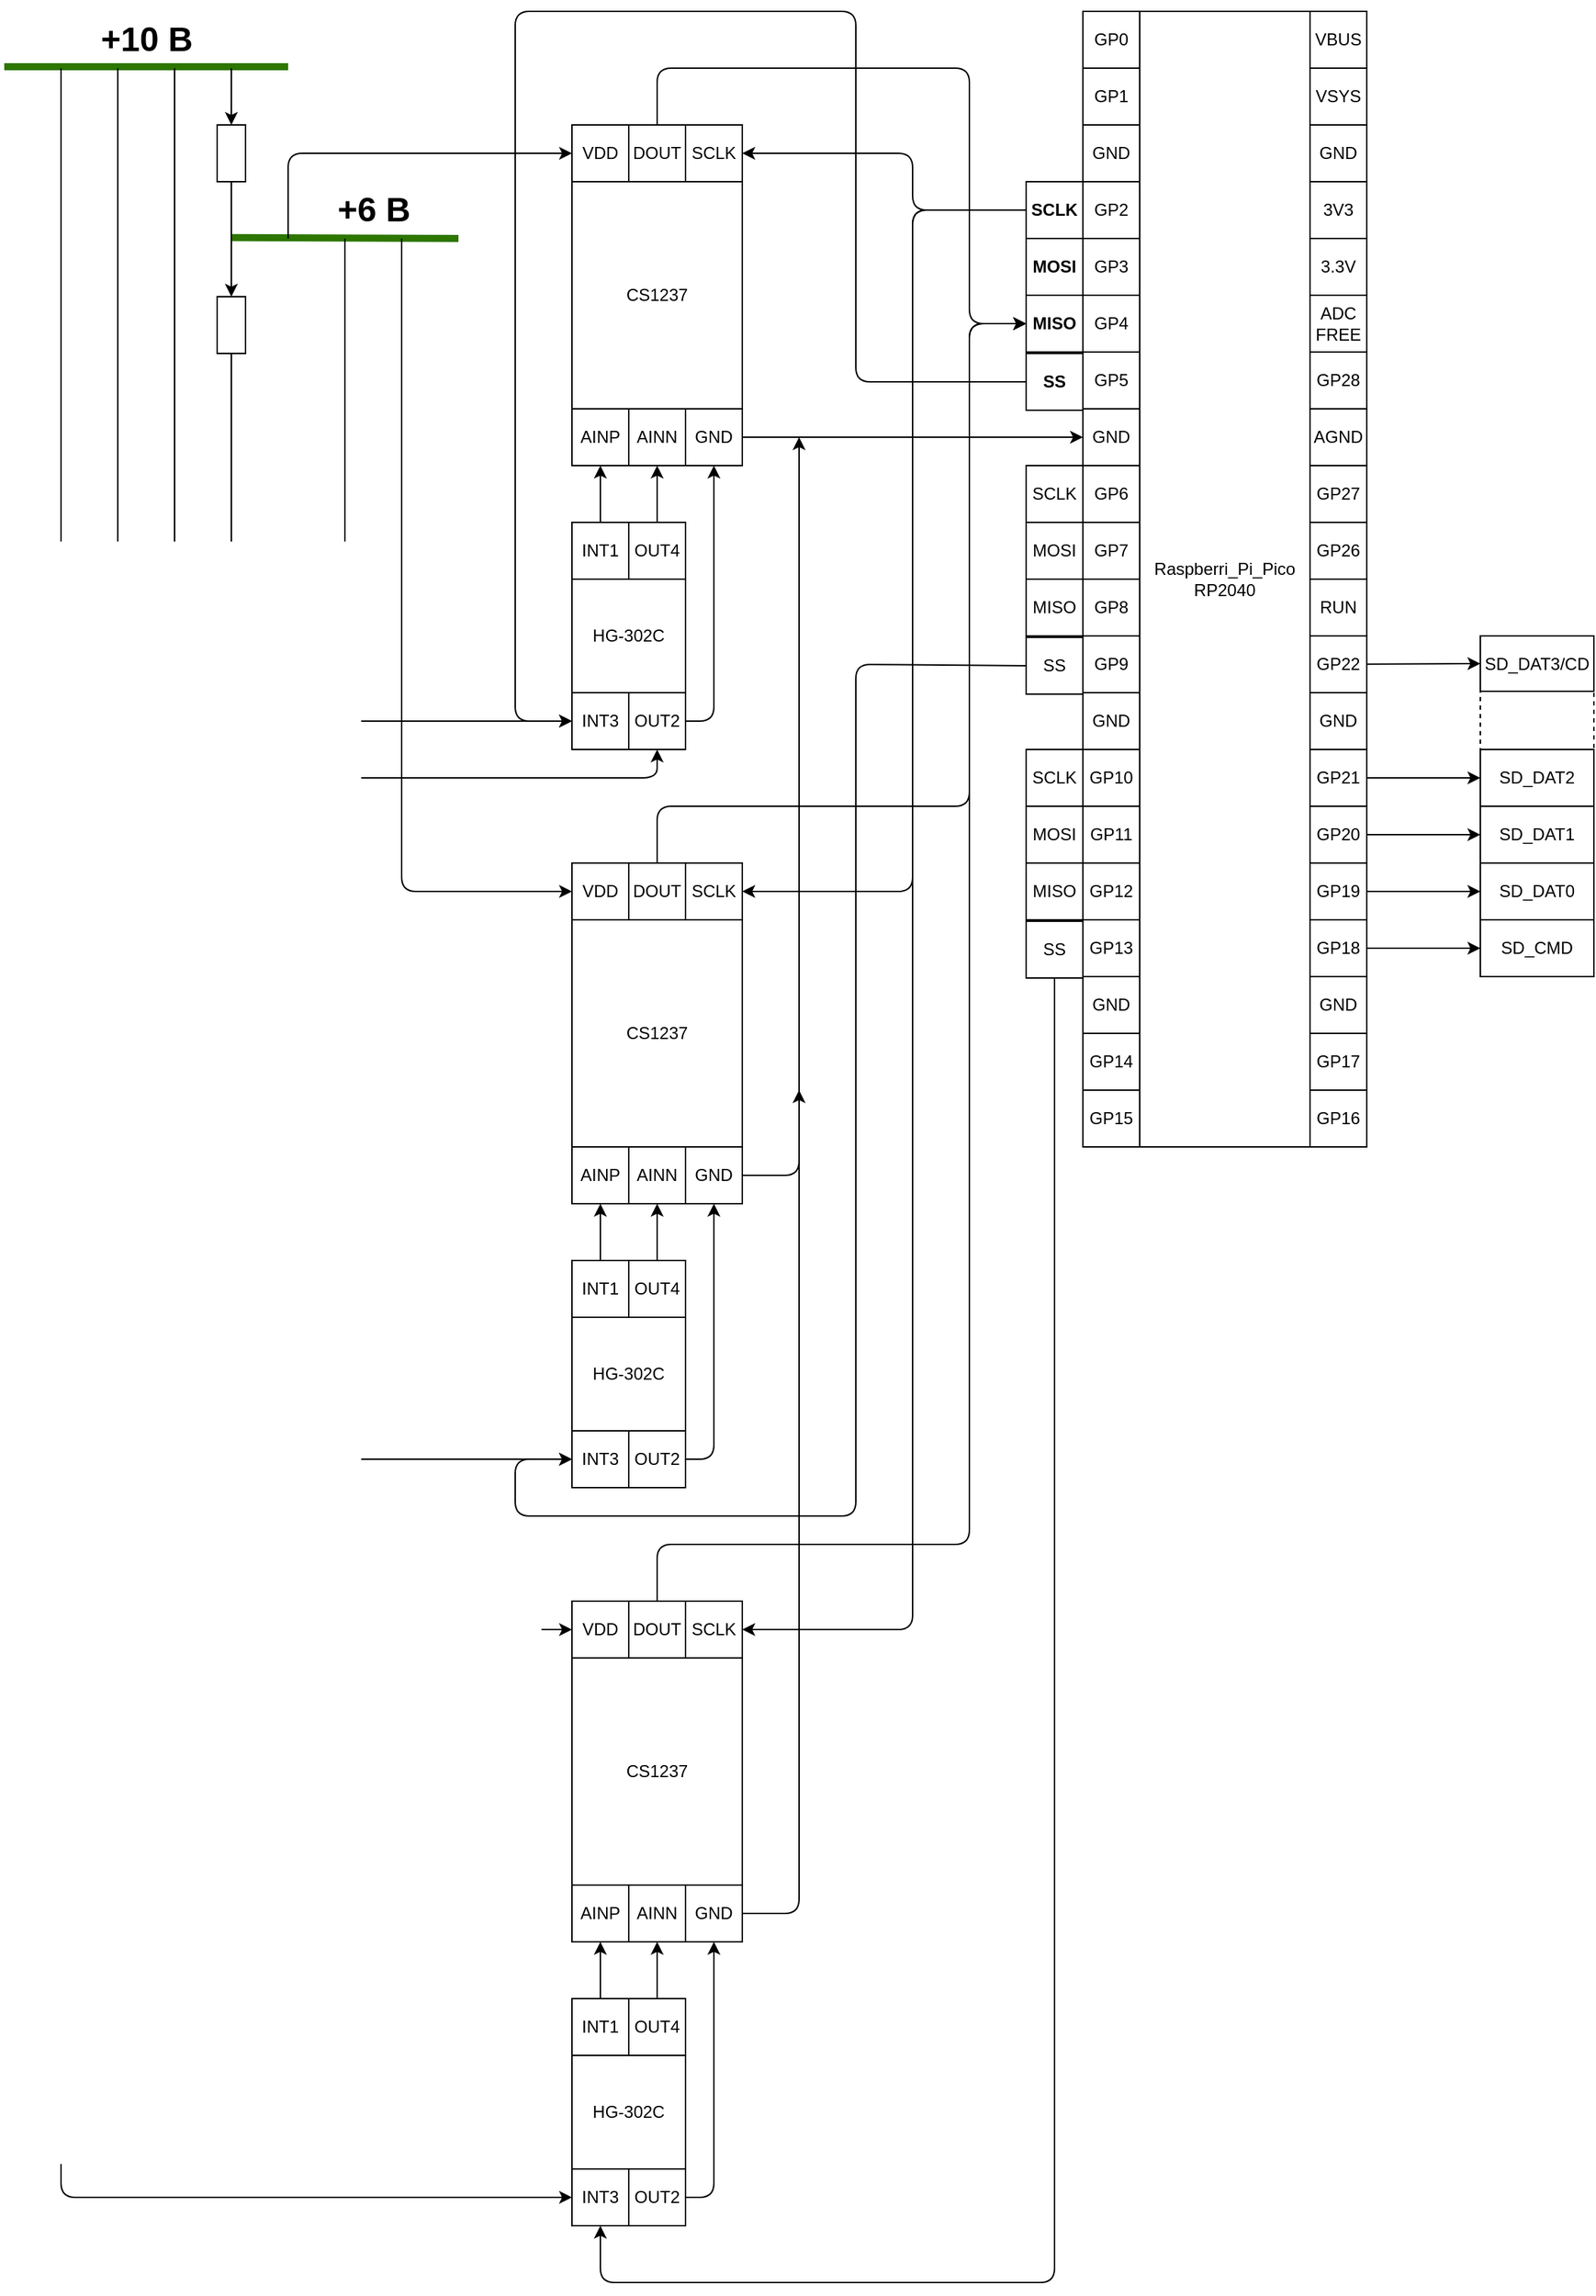 <mxfile>
    <diagram id="FSZ1kesDSIXPtyk0p3CQ" name="Страница 1">
        <mxGraphModel dx="1138" dy="862" grid="1" gridSize="10" guides="1" tooltips="1" connect="1" arrows="1" fold="1" page="1" pageScale="1" pageWidth="3300" pageHeight="4681" math="1" shadow="0">
            <root>
                <mxCell id="0"/>
                <mxCell id="1" parent="0"/>
                <mxCell id="2" value="Raspberri_Pi_Pico&lt;br&gt;RP2040" style="whiteSpace=wrap;html=1;" parent="1" vertex="1">
                    <mxGeometry x="1760" y="2080" width="120" height="800" as="geometry"/>
                </mxCell>
                <mxCell id="3" value="GND" style="whiteSpace=wrap;html=1;aspect=fixed;" parent="1" vertex="1">
                    <mxGeometry x="1720" y="2160" width="40" height="40" as="geometry"/>
                </mxCell>
                <mxCell id="8" value="GP1" style="whiteSpace=wrap;html=1;aspect=fixed;" parent="1" vertex="1">
                    <mxGeometry x="1720" y="2120" width="40" height="40" as="geometry"/>
                </mxCell>
                <mxCell id="9" value="GP0" style="whiteSpace=wrap;html=1;aspect=fixed;" parent="1" vertex="1">
                    <mxGeometry x="1720" y="2080" width="40" height="40" as="geometry"/>
                </mxCell>
                <mxCell id="10" value="GP2" style="whiteSpace=wrap;html=1;aspect=fixed;" parent="1" vertex="1">
                    <mxGeometry x="1720" y="2200" width="40" height="40" as="geometry"/>
                </mxCell>
                <mxCell id="13" value="GP3" style="whiteSpace=wrap;html=1;aspect=fixed;" parent="1" vertex="1">
                    <mxGeometry x="1720" y="2240" width="40" height="40" as="geometry"/>
                </mxCell>
                <mxCell id="14" value="GP4" style="whiteSpace=wrap;html=1;aspect=fixed;" parent="1" vertex="1">
                    <mxGeometry x="1720" y="2280" width="40" height="40" as="geometry"/>
                </mxCell>
                <mxCell id="15" value="GP5" style="whiteSpace=wrap;html=1;aspect=fixed;" parent="1" vertex="1">
                    <mxGeometry x="1720" y="2320" width="40" height="40" as="geometry"/>
                </mxCell>
                <mxCell id="16" value="GND" style="whiteSpace=wrap;html=1;aspect=fixed;" parent="1" vertex="1">
                    <mxGeometry x="1720" y="2360" width="40" height="40" as="geometry"/>
                </mxCell>
                <mxCell id="27" value="GP6" style="whiteSpace=wrap;html=1;aspect=fixed;" parent="1" vertex="1">
                    <mxGeometry x="1720" y="2400" width="40" height="40" as="geometry"/>
                </mxCell>
                <mxCell id="28" value="GP7" style="whiteSpace=wrap;html=1;aspect=fixed;" parent="1" vertex="1">
                    <mxGeometry x="1720" y="2440" width="40" height="40" as="geometry"/>
                </mxCell>
                <mxCell id="29" value="GP8" style="whiteSpace=wrap;html=1;aspect=fixed;" parent="1" vertex="1">
                    <mxGeometry x="1720" y="2480" width="40" height="40" as="geometry"/>
                </mxCell>
                <mxCell id="30" value="GP9" style="whiteSpace=wrap;html=1;aspect=fixed;" parent="1" vertex="1">
                    <mxGeometry x="1720" y="2520" width="40" height="40" as="geometry"/>
                </mxCell>
                <mxCell id="31" value="GND" style="whiteSpace=wrap;html=1;aspect=fixed;" parent="1" vertex="1">
                    <mxGeometry x="1720" y="2560" width="40" height="40" as="geometry"/>
                </mxCell>
                <mxCell id="64" value="GP10" style="whiteSpace=wrap;html=1;aspect=fixed;" parent="1" vertex="1">
                    <mxGeometry x="1720" y="2600" width="40" height="40" as="geometry"/>
                </mxCell>
                <mxCell id="65" value="GP11" style="whiteSpace=wrap;html=1;aspect=fixed;" parent="1" vertex="1">
                    <mxGeometry x="1720" y="2640" width="40" height="40" as="geometry"/>
                </mxCell>
                <mxCell id="68" value="GP12" style="whiteSpace=wrap;html=1;aspect=fixed;" parent="1" vertex="1">
                    <mxGeometry x="1720" y="2680" width="40" height="40" as="geometry"/>
                </mxCell>
                <mxCell id="69" value="GP13" style="whiteSpace=wrap;html=1;aspect=fixed;" parent="1" vertex="1">
                    <mxGeometry x="1720" y="2720" width="40" height="40" as="geometry"/>
                </mxCell>
                <mxCell id="70" value="GND" style="whiteSpace=wrap;html=1;aspect=fixed;" parent="1" vertex="1">
                    <mxGeometry x="1720" y="2760" width="40" height="40" as="geometry"/>
                </mxCell>
                <mxCell id="71" value="GP14" style="whiteSpace=wrap;html=1;aspect=fixed;" parent="1" vertex="1">
                    <mxGeometry x="1720" y="2800" width="40" height="40" as="geometry"/>
                </mxCell>
                <mxCell id="72" value="GP15" style="whiteSpace=wrap;html=1;aspect=fixed;" parent="1" vertex="1">
                    <mxGeometry x="1720" y="2840" width="40" height="40" as="geometry"/>
                </mxCell>
                <mxCell id="73" value="GND" style="whiteSpace=wrap;html=1;aspect=fixed;" parent="1" vertex="1">
                    <mxGeometry x="1880" y="2160" width="40" height="40" as="geometry"/>
                </mxCell>
                <mxCell id="74" value="VSYS" style="whiteSpace=wrap;html=1;aspect=fixed;" parent="1" vertex="1">
                    <mxGeometry x="1880" y="2120" width="40" height="40" as="geometry"/>
                </mxCell>
                <mxCell id="75" value="VBUS" style="whiteSpace=wrap;html=1;aspect=fixed;" parent="1" vertex="1">
                    <mxGeometry x="1880" y="2080" width="40" height="40" as="geometry"/>
                </mxCell>
                <mxCell id="76" value="3V3" style="whiteSpace=wrap;html=1;aspect=fixed;" parent="1" vertex="1">
                    <mxGeometry x="1880" y="2200" width="40" height="40" as="geometry"/>
                </mxCell>
                <mxCell id="77" value="3.3V" style="whiteSpace=wrap;html=1;aspect=fixed;" parent="1" vertex="1">
                    <mxGeometry x="1880" y="2240" width="40" height="40" as="geometry"/>
                </mxCell>
                <mxCell id="78" value="ADC&lt;br&gt;FREE" style="whiteSpace=wrap;html=1;aspect=fixed;" parent="1" vertex="1">
                    <mxGeometry x="1880" y="2280" width="40" height="40" as="geometry"/>
                </mxCell>
                <mxCell id="79" value="GP28" style="whiteSpace=wrap;html=1;aspect=fixed;" parent="1" vertex="1">
                    <mxGeometry x="1880" y="2320" width="40" height="40" as="geometry"/>
                </mxCell>
                <mxCell id="80" value="AGND" style="whiteSpace=wrap;html=1;aspect=fixed;" parent="1" vertex="1">
                    <mxGeometry x="1880" y="2360" width="40" height="40" as="geometry"/>
                </mxCell>
                <mxCell id="81" value="GP27" style="whiteSpace=wrap;html=1;aspect=fixed;" parent="1" vertex="1">
                    <mxGeometry x="1880" y="2400" width="40" height="40" as="geometry"/>
                </mxCell>
                <mxCell id="82" value="GP26" style="whiteSpace=wrap;html=1;aspect=fixed;" parent="1" vertex="1">
                    <mxGeometry x="1880" y="2440" width="40" height="40" as="geometry"/>
                </mxCell>
                <mxCell id="83" value="RUN" style="whiteSpace=wrap;html=1;aspect=fixed;" parent="1" vertex="1">
                    <mxGeometry x="1880" y="2480" width="40" height="40" as="geometry"/>
                </mxCell>
                <mxCell id="309" style="edgeStyle=none;html=1;entryX=0;entryY=0.5;entryDx=0;entryDy=0;strokeWidth=1;" parent="1" source="84" target="304" edge="1">
                    <mxGeometry relative="1" as="geometry"/>
                </mxCell>
                <mxCell id="84" value="GP22" style="whiteSpace=wrap;html=1;aspect=fixed;" parent="1" vertex="1">
                    <mxGeometry x="1880" y="2520" width="40" height="40" as="geometry"/>
                </mxCell>
                <mxCell id="85" value="GND" style="whiteSpace=wrap;html=1;aspect=fixed;" parent="1" vertex="1">
                    <mxGeometry x="1880" y="2560" width="40" height="40" as="geometry"/>
                </mxCell>
                <mxCell id="310" style="edgeStyle=none;html=1;entryX=0;entryY=0.5;entryDx=0;entryDy=0;strokeWidth=1;" parent="1" source="86" target="305" edge="1">
                    <mxGeometry relative="1" as="geometry"/>
                </mxCell>
                <mxCell id="86" value="GP21" style="whiteSpace=wrap;html=1;aspect=fixed;" parent="1" vertex="1">
                    <mxGeometry x="1880" y="2600" width="40" height="40" as="geometry"/>
                </mxCell>
                <mxCell id="311" style="edgeStyle=none;html=1;entryX=0;entryY=0.5;entryDx=0;entryDy=0;strokeWidth=1;" parent="1" source="87" target="306" edge="1">
                    <mxGeometry relative="1" as="geometry"/>
                </mxCell>
                <mxCell id="87" value="GP20" style="whiteSpace=wrap;html=1;aspect=fixed;" parent="1" vertex="1">
                    <mxGeometry x="1880" y="2640" width="40" height="40" as="geometry"/>
                </mxCell>
                <mxCell id="312" style="edgeStyle=none;html=1;entryX=0;entryY=0.5;entryDx=0;entryDy=0;strokeWidth=1;" parent="1" source="88" target="307" edge="1">
                    <mxGeometry relative="1" as="geometry"/>
                </mxCell>
                <mxCell id="88" value="GP19" style="whiteSpace=wrap;html=1;aspect=fixed;" parent="1" vertex="1">
                    <mxGeometry x="1880" y="2680" width="40" height="40" as="geometry"/>
                </mxCell>
                <mxCell id="313" style="edgeStyle=none;html=1;entryX=0;entryY=0.5;entryDx=0;entryDy=0;strokeWidth=1;" parent="1" source="89" target="308" edge="1">
                    <mxGeometry relative="1" as="geometry"/>
                </mxCell>
                <mxCell id="89" value="GP18" style="whiteSpace=wrap;html=1;aspect=fixed;" parent="1" vertex="1">
                    <mxGeometry x="1880" y="2720" width="40" height="40" as="geometry"/>
                </mxCell>
                <mxCell id="90" value="GND" style="whiteSpace=wrap;html=1;aspect=fixed;" parent="1" vertex="1">
                    <mxGeometry x="1880" y="2760" width="40" height="40" as="geometry"/>
                </mxCell>
                <mxCell id="91" value="GP17" style="whiteSpace=wrap;html=1;aspect=fixed;" parent="1" vertex="1">
                    <mxGeometry x="1880" y="2800" width="40" height="40" as="geometry"/>
                </mxCell>
                <mxCell id="92" value="GP16" style="whiteSpace=wrap;html=1;aspect=fixed;" parent="1" vertex="1">
                    <mxGeometry x="1880" y="2840" width="40" height="40" as="geometry"/>
                </mxCell>
                <mxCell id="170" value="CS1237" style="rounded=0;whiteSpace=wrap;html=1;" parent="1" vertex="1">
                    <mxGeometry x="1360" y="2200" width="120" height="160" as="geometry"/>
                </mxCell>
                <mxCell id="191" style="edgeStyle=none;html=1;exitX=0;exitY=0.25;exitDx=0;exitDy=0;" parent="1" source="171" edge="1">
                    <mxGeometry relative="1" as="geometry">
                        <mxPoint x="1370" y="2380" as="targetPoint"/>
                    </mxGeometry>
                </mxCell>
                <mxCell id="171" value="AINP" style="whiteSpace=wrap;html=1;aspect=fixed;" parent="1" vertex="1">
                    <mxGeometry x="1360" y="2360" width="40" height="40" as="geometry"/>
                </mxCell>
                <mxCell id="249" style="edgeStyle=none;html=1;entryX=0;entryY=0.5;entryDx=0;entryDy=0;" parent="1" source="172" target="16" edge="1">
                    <mxGeometry relative="1" as="geometry"/>
                </mxCell>
                <mxCell id="172" value="GND" style="whiteSpace=wrap;html=1;aspect=fixed;" parent="1" vertex="1">
                    <mxGeometry x="1440" y="2360" width="40" height="40" as="geometry"/>
                </mxCell>
                <mxCell id="173" value="AINN" style="whiteSpace=wrap;html=1;aspect=fixed;" parent="1" vertex="1">
                    <mxGeometry x="1400" y="2360" width="40" height="40" as="geometry"/>
                </mxCell>
                <mxCell id="251" style="edgeStyle=none;html=1;entryX=0;entryY=0.5;entryDx=0;entryDy=0;" parent="1" source="174" target="247" edge="1">
                    <mxGeometry relative="1" as="geometry">
                        <Array as="points">
                            <mxPoint x="1420" y="2120"/>
                            <mxPoint x="1640" y="2120"/>
                            <mxPoint x="1640" y="2300"/>
                        </Array>
                    </mxGeometry>
                </mxCell>
                <mxCell id="174" value="DOUT" style="whiteSpace=wrap;html=1;aspect=fixed;" parent="1" vertex="1">
                    <mxGeometry x="1400" y="2160" width="40" height="40" as="geometry"/>
                </mxCell>
                <mxCell id="175" value="SCLK" style="whiteSpace=wrap;html=1;aspect=fixed;" parent="1" vertex="1">
                    <mxGeometry x="1440" y="2160" width="40" height="40" as="geometry"/>
                </mxCell>
                <mxCell id="176" value="VDD" style="whiteSpace=wrap;html=1;aspect=fixed;" parent="1" vertex="1">
                    <mxGeometry x="1360" y="2160" width="40" height="40" as="geometry"/>
                </mxCell>
                <mxCell id="179" value="HG-302C" style="whiteSpace=wrap;html=1;aspect=fixed;" parent="1" vertex="1">
                    <mxGeometry x="1360" y="2480" width="80" height="80" as="geometry"/>
                </mxCell>
                <mxCell id="184" style="edgeStyle=none;html=1;entryX=0.5;entryY=1;entryDx=0;entryDy=0;" parent="1" source="180" target="171" edge="1">
                    <mxGeometry relative="1" as="geometry"/>
                </mxCell>
                <mxCell id="180" value="INT1" style="whiteSpace=wrap;html=1;aspect=fixed;" parent="1" vertex="1">
                    <mxGeometry x="1360" y="2440" width="40" height="40" as="geometry"/>
                </mxCell>
                <mxCell id="181" value="INT3" style="whiteSpace=wrap;html=1;aspect=fixed;" parent="1" vertex="1">
                    <mxGeometry x="1360" y="2560" width="40" height="40" as="geometry"/>
                </mxCell>
                <mxCell id="196" style="edgeStyle=none;html=1;exitX=1;exitY=0.5;exitDx=0;exitDy=0;entryX=0.5;entryY=1;entryDx=0;entryDy=0;" parent="1" source="182" target="172" edge="1">
                    <mxGeometry relative="1" as="geometry">
                        <Array as="points">
                            <mxPoint x="1460" y="2580"/>
                        </Array>
                    </mxGeometry>
                </mxCell>
                <mxCell id="182" value="OUT2" style="whiteSpace=wrap;html=1;aspect=fixed;" parent="1" vertex="1">
                    <mxGeometry x="1400" y="2560" width="40" height="40" as="geometry"/>
                </mxCell>
                <mxCell id="185" style="edgeStyle=none;html=1;entryX=0.5;entryY=1;entryDx=0;entryDy=0;" parent="1" source="183" target="173" edge="1">
                    <mxGeometry relative="1" as="geometry"/>
                </mxCell>
                <mxCell id="183" value="OUT4" style="whiteSpace=wrap;html=1;aspect=fixed;" parent="1" vertex="1">
                    <mxGeometry x="1400" y="2440" width="40" height="40" as="geometry"/>
                </mxCell>
                <mxCell id="197" value="CS1237" style="rounded=0;whiteSpace=wrap;html=1;" parent="1" vertex="1">
                    <mxGeometry x="1360" y="2720" width="120" height="160" as="geometry"/>
                </mxCell>
                <mxCell id="198" style="edgeStyle=none;html=1;exitX=0;exitY=0.25;exitDx=0;exitDy=0;" parent="1" source="199" edge="1">
                    <mxGeometry relative="1" as="geometry">
                        <mxPoint x="1370" y="2900" as="targetPoint"/>
                    </mxGeometry>
                </mxCell>
                <mxCell id="199" value="AINP" style="whiteSpace=wrap;html=1;aspect=fixed;" parent="1" vertex="1">
                    <mxGeometry x="1360" y="2880" width="40" height="40" as="geometry"/>
                </mxCell>
                <mxCell id="259" style="edgeStyle=none;html=1;" parent="1" source="200" edge="1">
                    <mxGeometry relative="1" as="geometry">
                        <mxPoint x="1520" y="2380" as="targetPoint"/>
                        <Array as="points">
                            <mxPoint x="1520" y="2900"/>
                        </Array>
                    </mxGeometry>
                </mxCell>
                <mxCell id="200" value="GND" style="whiteSpace=wrap;html=1;aspect=fixed;" parent="1" vertex="1">
                    <mxGeometry x="1440" y="2880" width="40" height="40" as="geometry"/>
                </mxCell>
                <mxCell id="201" value="AINN" style="whiteSpace=wrap;html=1;aspect=fixed;" parent="1" vertex="1">
                    <mxGeometry x="1400" y="2880" width="40" height="40" as="geometry"/>
                </mxCell>
                <mxCell id="256" style="edgeStyle=none;html=1;entryX=0;entryY=0.5;entryDx=0;entryDy=0;" parent="1" source="202" target="247" edge="1">
                    <mxGeometry relative="1" as="geometry">
                        <Array as="points">
                            <mxPoint x="1420" y="2640"/>
                            <mxPoint x="1640" y="2640"/>
                            <mxPoint x="1640" y="2300"/>
                        </Array>
                    </mxGeometry>
                </mxCell>
                <mxCell id="202" value="DOUT" style="whiteSpace=wrap;html=1;aspect=fixed;" parent="1" vertex="1">
                    <mxGeometry x="1400" y="2680" width="40" height="40" as="geometry"/>
                </mxCell>
                <mxCell id="203" value="SCLK" style="whiteSpace=wrap;html=1;aspect=fixed;" parent="1" vertex="1">
                    <mxGeometry x="1440" y="2680" width="40" height="40" as="geometry"/>
                </mxCell>
                <mxCell id="205" value="VDD" style="whiteSpace=wrap;html=1;aspect=fixed;" parent="1" vertex="1">
                    <mxGeometry x="1360" y="2680" width="40" height="40" as="geometry"/>
                </mxCell>
                <mxCell id="208" value="HG-302C" style="whiteSpace=wrap;html=1;aspect=fixed;" parent="1" vertex="1">
                    <mxGeometry x="1360" y="3000" width="80" height="80" as="geometry"/>
                </mxCell>
                <mxCell id="209" style="edgeStyle=none;html=1;entryX=0.5;entryY=1;entryDx=0;entryDy=0;" parent="1" source="210" target="199" edge="1">
                    <mxGeometry relative="1" as="geometry"/>
                </mxCell>
                <mxCell id="210" value="INT1" style="whiteSpace=wrap;html=1;aspect=fixed;" parent="1" vertex="1">
                    <mxGeometry x="1360" y="2960" width="40" height="40" as="geometry"/>
                </mxCell>
                <mxCell id="212" value="INT3" style="whiteSpace=wrap;html=1;aspect=fixed;" parent="1" vertex="1">
                    <mxGeometry x="1360" y="3080" width="40" height="40" as="geometry"/>
                </mxCell>
                <mxCell id="213" style="edgeStyle=none;html=1;exitX=1;exitY=0.5;exitDx=0;exitDy=0;entryX=0.5;entryY=1;entryDx=0;entryDy=0;" parent="1" source="214" target="200" edge="1">
                    <mxGeometry relative="1" as="geometry">
                        <Array as="points">
                            <mxPoint x="1460" y="3100"/>
                        </Array>
                    </mxGeometry>
                </mxCell>
                <mxCell id="214" value="OUT2" style="whiteSpace=wrap;html=1;aspect=fixed;" parent="1" vertex="1">
                    <mxGeometry x="1400" y="3080" width="40" height="40" as="geometry"/>
                </mxCell>
                <mxCell id="215" style="edgeStyle=none;html=1;entryX=0.5;entryY=1;entryDx=0;entryDy=0;" parent="1" source="216" target="201" edge="1">
                    <mxGeometry relative="1" as="geometry"/>
                </mxCell>
                <mxCell id="216" value="OUT4" style="whiteSpace=wrap;html=1;aspect=fixed;" parent="1" vertex="1">
                    <mxGeometry x="1400" y="2960" width="40" height="40" as="geometry"/>
                </mxCell>
                <mxCell id="250" style="edgeStyle=none;html=1;entryX=1;entryY=0.5;entryDx=0;entryDy=0;" parent="1" source="245" target="175" edge="1">
                    <mxGeometry relative="1" as="geometry">
                        <Array as="points">
                            <mxPoint x="1600" y="2220"/>
                            <mxPoint x="1600" y="2180"/>
                        </Array>
                    </mxGeometry>
                </mxCell>
                <mxCell id="315" style="edgeStyle=none;html=1;exitX=0;exitY=0.5;exitDx=0;exitDy=0;entryX=1;entryY=0.5;entryDx=0;entryDy=0;" edge="1" parent="1" source="245" target="203">
                    <mxGeometry relative="1" as="geometry">
                        <Array as="points">
                            <mxPoint x="1600" y="2220"/>
                            <mxPoint x="1600" y="2700"/>
                        </Array>
                    </mxGeometry>
                </mxCell>
                <mxCell id="316" style="edgeStyle=none;html=1;exitX=0;exitY=0.5;exitDx=0;exitDy=0;entryX=1;entryY=0.5;entryDx=0;entryDy=0;" edge="1" parent="1" source="245" target="271">
                    <mxGeometry relative="1" as="geometry">
                        <Array as="points">
                            <mxPoint x="1600" y="2220"/>
                            <mxPoint x="1600" y="3220"/>
                        </Array>
                    </mxGeometry>
                </mxCell>
                <mxCell id="245" value="SCLK" style="whiteSpace=wrap;html=1;aspect=fixed;fontStyle=1" parent="1" vertex="1">
                    <mxGeometry x="1680" y="2200" width="40" height="40" as="geometry"/>
                </mxCell>
                <mxCell id="246" value="MOSI" style="whiteSpace=wrap;html=1;aspect=fixed;fontStyle=1" parent="1" vertex="1">
                    <mxGeometry x="1680" y="2240" width="40" height="40" as="geometry"/>
                </mxCell>
                <mxCell id="247" value="MISO" style="whiteSpace=wrap;html=1;aspect=fixed;fontStyle=1" parent="1" vertex="1">
                    <mxGeometry x="1680" y="2280" width="40" height="40" as="geometry"/>
                </mxCell>
                <mxCell id="319" style="edgeStyle=none;html=1;exitX=0;exitY=0.5;exitDx=0;exitDy=0;entryX=0;entryY=0.5;entryDx=0;entryDy=0;" edge="1" parent="1" source="248" target="181">
                    <mxGeometry relative="1" as="geometry">
                        <Array as="points">
                            <mxPoint x="1560" y="2341"/>
                            <mxPoint x="1560" y="2080"/>
                            <mxPoint x="1320" y="2080"/>
                            <mxPoint x="1320" y="2580"/>
                        </Array>
                    </mxGeometry>
                </mxCell>
                <mxCell id="248" value="SS" style="whiteSpace=wrap;html=1;aspect=fixed;fontStyle=1" parent="1" vertex="1">
                    <mxGeometry x="1680" y="2321" width="40" height="40" as="geometry"/>
                </mxCell>
                <mxCell id="252" value="SCLK" style="whiteSpace=wrap;html=1;aspect=fixed;" parent="1" vertex="1">
                    <mxGeometry x="1680" y="2400" width="40" height="40" as="geometry"/>
                </mxCell>
                <mxCell id="253" value="MOSI" style="whiteSpace=wrap;html=1;aspect=fixed;" parent="1" vertex="1">
                    <mxGeometry x="1680" y="2440" width="40" height="40" as="geometry"/>
                </mxCell>
                <mxCell id="254" value="MISO" style="whiteSpace=wrap;html=1;aspect=fixed;" parent="1" vertex="1">
                    <mxGeometry x="1680" y="2480" width="40" height="40" as="geometry"/>
                </mxCell>
                <mxCell id="320" style="edgeStyle=none;html=1;exitX=0;exitY=0.5;exitDx=0;exitDy=0;entryX=0;entryY=0.5;entryDx=0;entryDy=0;" edge="1" parent="1" source="255" target="212">
                    <mxGeometry relative="1" as="geometry">
                        <Array as="points">
                            <mxPoint x="1560" y="2540"/>
                            <mxPoint x="1560" y="3140"/>
                            <mxPoint x="1320" y="3140"/>
                            <mxPoint x="1320" y="3100"/>
                        </Array>
                    </mxGeometry>
                </mxCell>
                <mxCell id="255" value="SS" style="whiteSpace=wrap;html=1;aspect=fixed;" parent="1" vertex="1">
                    <mxGeometry x="1680" y="2521" width="40" height="40" as="geometry"/>
                </mxCell>
                <mxCell id="260" value="SCLK" style="whiteSpace=wrap;html=1;aspect=fixed;" parent="1" vertex="1">
                    <mxGeometry x="1680" y="2600" width="40" height="40" as="geometry"/>
                </mxCell>
                <mxCell id="261" value="MOSI" style="whiteSpace=wrap;html=1;aspect=fixed;" parent="1" vertex="1">
                    <mxGeometry x="1680" y="2640" width="40" height="40" as="geometry"/>
                </mxCell>
                <mxCell id="262" value="MISO" style="whiteSpace=wrap;html=1;aspect=fixed;" parent="1" vertex="1">
                    <mxGeometry x="1680" y="2680" width="40" height="40" as="geometry"/>
                </mxCell>
                <mxCell id="321" style="edgeStyle=none;html=1;entryX=0.5;entryY=1;entryDx=0;entryDy=0;" edge="1" parent="1" source="263" target="276">
                    <mxGeometry relative="1" as="geometry">
                        <Array as="points">
                            <mxPoint x="1700" y="3680"/>
                            <mxPoint x="1380" y="3680"/>
                        </Array>
                    </mxGeometry>
                </mxCell>
                <mxCell id="263" value="SS" style="whiteSpace=wrap;html=1;aspect=fixed;" parent="1" vertex="1">
                    <mxGeometry x="1680" y="2721" width="40" height="40" as="geometry"/>
                </mxCell>
                <mxCell id="265" value="CS1237" style="rounded=0;whiteSpace=wrap;html=1;" parent="1" vertex="1">
                    <mxGeometry x="1360" y="3240" width="120" height="160" as="geometry"/>
                </mxCell>
                <mxCell id="266" style="edgeStyle=none;html=1;exitX=0;exitY=0.25;exitDx=0;exitDy=0;" parent="1" source="267" edge="1">
                    <mxGeometry relative="1" as="geometry">
                        <mxPoint x="1370.0" y="3420" as="targetPoint"/>
                    </mxGeometry>
                </mxCell>
                <mxCell id="267" value="AINP" style="whiteSpace=wrap;html=1;aspect=fixed;" parent="1" vertex="1">
                    <mxGeometry x="1360" y="3400" width="40" height="40" as="geometry"/>
                </mxCell>
                <mxCell id="286" style="edgeStyle=none;html=1;" parent="1" source="268" edge="1">
                    <mxGeometry relative="1" as="geometry">
                        <mxPoint x="1520" y="2840" as="targetPoint"/>
                        <Array as="points">
                            <mxPoint x="1520" y="3420"/>
                        </Array>
                    </mxGeometry>
                </mxCell>
                <mxCell id="268" value="GND" style="whiteSpace=wrap;html=1;aspect=fixed;" parent="1" vertex="1">
                    <mxGeometry x="1440" y="3400" width="40" height="40" as="geometry"/>
                </mxCell>
                <mxCell id="269" value="AINN" style="whiteSpace=wrap;html=1;aspect=fixed;" parent="1" vertex="1">
                    <mxGeometry x="1400" y="3400" width="40" height="40" as="geometry"/>
                </mxCell>
                <mxCell id="281" value="" style="edgeStyle=none;html=1;entryX=0;entryY=0.5;entryDx=0;entryDy=0;" parent="1" source="270" target="247" edge="1">
                    <mxGeometry relative="1" as="geometry">
                        <mxPoint x="1580" y="3000" as="targetPoint"/>
                        <Array as="points">
                            <mxPoint x="1420" y="3160"/>
                            <mxPoint x="1640" y="3160"/>
                            <mxPoint x="1640" y="2300"/>
                        </Array>
                    </mxGeometry>
                </mxCell>
                <mxCell id="270" value="DOUT" style="whiteSpace=wrap;html=1;aspect=fixed;" parent="1" vertex="1">
                    <mxGeometry x="1400" y="3200" width="40" height="40" as="geometry"/>
                </mxCell>
                <mxCell id="271" value="SCLK" style="whiteSpace=wrap;html=1;aspect=fixed;" parent="1" vertex="1">
                    <mxGeometry x="1440" y="3200" width="40" height="40" as="geometry"/>
                </mxCell>
                <mxCell id="272" value="VDD" style="whiteSpace=wrap;html=1;aspect=fixed;" parent="1" vertex="1">
                    <mxGeometry x="1360" y="3200" width="40" height="40" as="geometry"/>
                </mxCell>
                <mxCell id="273" value="HG-302C" style="whiteSpace=wrap;html=1;aspect=fixed;" parent="1" vertex="1">
                    <mxGeometry x="1360" y="3520" width="80" height="80" as="geometry"/>
                </mxCell>
                <mxCell id="274" style="edgeStyle=none;html=1;entryX=0.5;entryY=1;entryDx=0;entryDy=0;" parent="1" source="275" target="267" edge="1">
                    <mxGeometry relative="1" as="geometry"/>
                </mxCell>
                <mxCell id="275" value="INT1" style="whiteSpace=wrap;html=1;aspect=fixed;" parent="1" vertex="1">
                    <mxGeometry x="1360" y="3480" width="40" height="40" as="geometry"/>
                </mxCell>
                <mxCell id="276" value="INT3" style="whiteSpace=wrap;html=1;aspect=fixed;" parent="1" vertex="1">
                    <mxGeometry x="1360" y="3600" width="40" height="40" as="geometry"/>
                </mxCell>
                <mxCell id="277" style="edgeStyle=none;html=1;exitX=1;exitY=0.5;exitDx=0;exitDy=0;entryX=0.5;entryY=1;entryDx=0;entryDy=0;" parent="1" source="278" target="268" edge="1">
                    <mxGeometry relative="1" as="geometry">
                        <Array as="points">
                            <mxPoint x="1460" y="3620"/>
                        </Array>
                    </mxGeometry>
                </mxCell>
                <mxCell id="278" value="OUT2" style="whiteSpace=wrap;html=1;aspect=fixed;" parent="1" vertex="1">
                    <mxGeometry x="1400" y="3600" width="40" height="40" as="geometry"/>
                </mxCell>
                <mxCell id="279" style="edgeStyle=none;html=1;entryX=0.5;entryY=1;entryDx=0;entryDy=0;" parent="1" source="280" target="269" edge="1">
                    <mxGeometry relative="1" as="geometry"/>
                </mxCell>
                <mxCell id="280" value="OUT4" style="whiteSpace=wrap;html=1;aspect=fixed;" parent="1" vertex="1">
                    <mxGeometry x="1400" y="3480" width="40" height="40" as="geometry"/>
                </mxCell>
                <mxCell id="288" value="" style="endArrow=none;html=1;fillColor=#60a917;strokeColor=#2D7600;strokeWidth=5;" parent="1" edge="1">
                    <mxGeometry width="50" height="50" relative="1" as="geometry">
                        <mxPoint x="960" y="2119" as="sourcePoint"/>
                        <mxPoint x="1160" y="2119" as="targetPoint"/>
                    </mxGeometry>
                </mxCell>
                <mxCell id="289" value="" style="endArrow=classic;html=1;strokeWidth=1;entryX=0;entryY=0.5;entryDx=0;entryDy=0;" parent="1" target="181" edge="1">
                    <mxGeometry width="50" height="50" relative="1" as="geometry">
                        <mxPoint x="1080" y="2120" as="sourcePoint"/>
                        <mxPoint x="1220" y="2540" as="targetPoint"/>
                        <Array as="points">
                            <mxPoint x="1080" y="2580"/>
                        </Array>
                    </mxGeometry>
                </mxCell>
                <mxCell id="290" value="" style="endArrow=classic;html=1;strokeWidth=1;entryX=0;entryY=0.5;entryDx=0;entryDy=0;" parent="1" target="212" edge="1">
                    <mxGeometry width="50" height="50" relative="1" as="geometry">
                        <mxPoint x="1040" y="2120" as="sourcePoint"/>
                        <mxPoint x="1270" y="2850" as="targetPoint"/>
                        <Array as="points">
                            <mxPoint x="1040" y="3100"/>
                        </Array>
                    </mxGeometry>
                </mxCell>
                <mxCell id="291" value="" style="endArrow=classic;html=1;strokeWidth=1;entryX=0;entryY=0.5;entryDx=0;entryDy=0;" parent="1" target="276" edge="1">
                    <mxGeometry width="50" height="50" relative="1" as="geometry">
                        <mxPoint x="1000" y="2120" as="sourcePoint"/>
                        <mxPoint x="1370" y="3110" as="targetPoint"/>
                        <Array as="points">
                            <mxPoint x="1000" y="3620"/>
                        </Array>
                    </mxGeometry>
                </mxCell>
                <mxCell id="292" value="+10 В" style="text;strokeColor=none;fillColor=none;html=1;fontSize=24;fontStyle=1;verticalAlign=middle;align=center;" parent="1" vertex="1">
                    <mxGeometry x="1010" y="2080" width="100" height="40" as="geometry"/>
                </mxCell>
                <mxCell id="293" value="" style="endArrow=none;html=1;fillColor=#60a917;strokeColor=#2D7600;strokeWidth=5;" parent="1" edge="1">
                    <mxGeometry width="50" height="50" relative="1" as="geometry">
                        <mxPoint x="1120" y="2239.39" as="sourcePoint"/>
                        <mxPoint x="1280" y="2240" as="targetPoint"/>
                    </mxGeometry>
                </mxCell>
                <mxCell id="297" style="edgeStyle=none;html=1;exitX=0.5;exitY=1;exitDx=0;exitDy=0;entryX=0.5;entryY=0;entryDx=0;entryDy=0;strokeWidth=1;" parent="1" source="294" target="295" edge="1">
                    <mxGeometry relative="1" as="geometry"/>
                </mxCell>
                <mxCell id="294" value="" style="rounded=0;whiteSpace=wrap;html=1;" parent="1" vertex="1">
                    <mxGeometry x="1110" y="2160" width="20" height="40" as="geometry"/>
                </mxCell>
                <mxCell id="298" style="edgeStyle=none;html=1;entryX=0.5;entryY=1;entryDx=0;entryDy=0;strokeWidth=1;" parent="1" source="295" target="182" edge="1">
                    <mxGeometry relative="1" as="geometry">
                        <Array as="points">
                            <mxPoint x="1120" y="2620"/>
                            <mxPoint x="1420" y="2620"/>
                        </Array>
                    </mxGeometry>
                </mxCell>
                <mxCell id="295" value="" style="rounded=0;whiteSpace=wrap;html=1;" parent="1" vertex="1">
                    <mxGeometry x="1110" y="2281" width="20" height="40" as="geometry"/>
                </mxCell>
                <mxCell id="296" value="" style="endArrow=classic;html=1;strokeWidth=1;" parent="1" target="294" edge="1">
                    <mxGeometry width="50" height="50" relative="1" as="geometry">
                        <mxPoint x="1120" y="2120" as="sourcePoint"/>
                        <mxPoint x="1130" y="2250" as="targetPoint"/>
                    </mxGeometry>
                </mxCell>
                <mxCell id="299" value="" style="endArrow=classic;html=1;strokeWidth=1;entryX=0;entryY=0.5;entryDx=0;entryDy=0;" parent="1" target="176" edge="1">
                    <mxGeometry width="50" height="50" relative="1" as="geometry">
                        <mxPoint x="1160" y="2240" as="sourcePoint"/>
                        <mxPoint x="1350" y="2180" as="targetPoint"/>
                        <Array as="points">
                            <mxPoint x="1160" y="2180"/>
                        </Array>
                    </mxGeometry>
                </mxCell>
                <mxCell id="301" value="" style="endArrow=classic;html=1;strokeWidth=1;entryX=0;entryY=0.5;entryDx=0;entryDy=0;" parent="1" target="205" edge="1">
                    <mxGeometry width="50" height="50" relative="1" as="geometry">
                        <mxPoint x="1240" y="2240" as="sourcePoint"/>
                        <mxPoint x="1140" y="2410" as="targetPoint"/>
                        <Array as="points">
                            <mxPoint x="1240" y="2700"/>
                        </Array>
                    </mxGeometry>
                </mxCell>
                <mxCell id="302" value="" style="endArrow=classic;html=1;strokeWidth=1;entryX=0;entryY=0.5;entryDx=0;entryDy=0;" parent="1" target="272" edge="1">
                    <mxGeometry width="50" height="50" relative="1" as="geometry">
                        <mxPoint x="1200" y="2240" as="sourcePoint"/>
                        <mxPoint x="1270" y="2960" as="targetPoint"/>
                        <Array as="points">
                            <mxPoint x="1200" y="3220"/>
                        </Array>
                    </mxGeometry>
                </mxCell>
                <mxCell id="303" value="+6 В" style="text;strokeColor=none;fillColor=none;html=1;fontSize=24;fontStyle=1;verticalAlign=middle;align=center;" parent="1" vertex="1">
                    <mxGeometry x="1170" y="2200" width="100" height="40" as="geometry"/>
                </mxCell>
                <mxCell id="304" value="SD_DAT3/CD" style="whiteSpace=wrap;html=1;" parent="1" vertex="1">
                    <mxGeometry x="2000" y="2520" width="80" height="39" as="geometry"/>
                </mxCell>
                <mxCell id="305" value="SD_DAT2" style="whiteSpace=wrap;html=1;" parent="1" vertex="1">
                    <mxGeometry x="2000" y="2600" width="80" height="40" as="geometry"/>
                </mxCell>
                <mxCell id="306" value="SD_DAT1" style="whiteSpace=wrap;html=1;" parent="1" vertex="1">
                    <mxGeometry x="2000" y="2640" width="80" height="40" as="geometry"/>
                </mxCell>
                <mxCell id="307" value="SD_DAT0" style="whiteSpace=wrap;html=1;" parent="1" vertex="1">
                    <mxGeometry x="2000" y="2680" width="80" height="40" as="geometry"/>
                </mxCell>
                <mxCell id="308" value="SD_CMD" style="whiteSpace=wrap;html=1;" parent="1" vertex="1">
                    <mxGeometry x="2000" y="2720" width="80" height="40" as="geometry"/>
                </mxCell>
                <mxCell id="314" value="" style="rounded=0;whiteSpace=wrap;html=1;strokeWidth=1;fillColor=none;strokeColor=default;dashed=1;" parent="1" vertex="1">
                    <mxGeometry x="2000" y="2520" width="80" height="240" as="geometry"/>
                </mxCell>
            </root>
        </mxGraphModel>
    </diagram>
</mxfile>